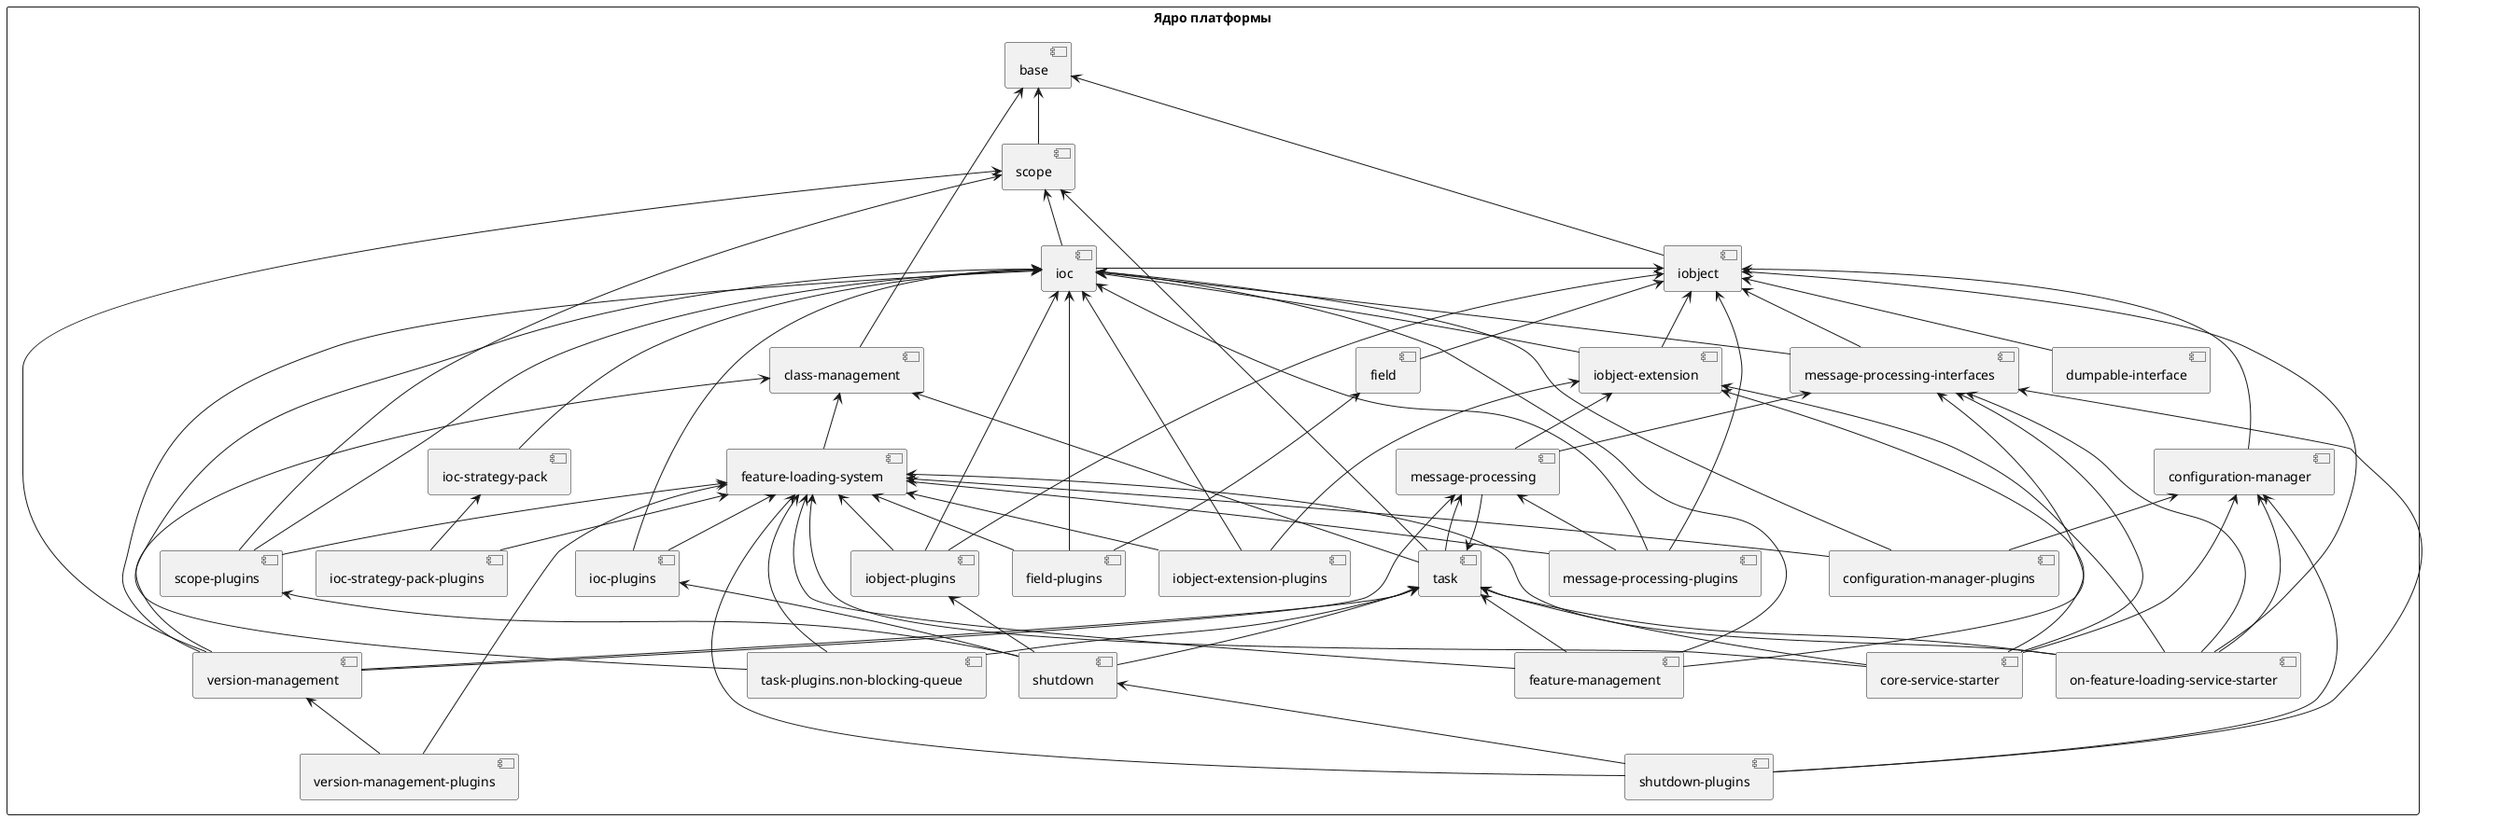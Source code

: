 @startuml

rectangle "Ядро платформы" as core {

component "base" as base
component "class-management" as classmanagement
component "configuration-manager" as cfgmgr
component "configuration-manager-plugins" as cfgmgrplgn
component "core-service-starter" as coresrvstarter
component "dumpable-interface" as dmpinterface
component "feature-loading-system" as featureloadingsystem
component "feature-management" as featuremngmnt
component "field" as field
component "field-plugins"  as fldplgn
component "iobject" as iobject
component "iobject-plugins" as iobjplgn
component "iobject-extension" as iobjectextension
component "iobject-extension-plugins" as iobjextplgn
component "ioc" as ioc
component "ioc-plugins" as iocplgn
component "ioc-strategy-pack" as iocstrtgpck
component "ioc-strategy-pack-plugins" as iocstrtgpckplgn
component "message-processing-interfaces" as messageprocessinginterfaces
component "message-processing" as msgprocessing
component "message-processing-plugins" as messageprocessingplugins
component "on-feature-loading-service-starter" as onfeatureloadsrvstarter
component "scope" as scope
component "scope-plugins" as scopeplgn
component "shutdown" as shutdown
component "shutdown-plugins" as shutdownplgn
component "task" as task
component "task-plugins.non-blocking-queue" as taskplgn
component "version-management" as vermgmnt
component "version-management-plugins" as vermgmtplgn

base <-down- classmanagement

iobject <-left- ioc
scope <-down- ioc

base <-down- iobject

base <-down- scope

classmanagement <-down- featureloadingsystem

ioc <-down- iocplgn
featureloadingsystem <-down- iocplgn

ioc <-down- iocstrtgpck

iocstrtgpck <-down- iocstrtgpckplgn
featureloadingsystem <-down- iocstrtgpckplgn

ioc <-down- messageprocessinginterfaces
iobject <-down- messageprocessinginterfaces

iobject <-down- cfgmgr

cfgmgr <-down- cfgmgrplgn
ioc <-down- cfgmgrplgn
featureloadingsystem <-down- cfgmgrplgn

cfgmgr <-down- coresrvstarter
task <-down- coresrvstarter
messageprocessinginterfaces <-down- coresrvstarter
featureloadingsystem <-down- coresrvstarter
iobjectextension <-down- coresrvstarter

iobject <-down- dmpinterface

messageprocessinginterfaces <-down- featuremngmnt
ioc <-down- featuremngmnt
task <-down- featuremngmnt
featureloadingsystem <-down- featuremngmnt

iobject <-down- field

field <-down- fldplgn
featureloadingsystem <-down- fldplgn
ioc <-down- fldplgn

ioc <-down- iobjplgn
iobject <-down- iobjplgn
featureloadingsystem <-down- iobjplgn

ioc <-down- iobjectextension
iobject <-down- iobjectextension

iobjectextension <-down- iobjextplgn
ioc <-down- iobjextplgn
featureloadingsystem <-down- iobjextplgn

messageprocessinginterfaces <-down- msgprocessing
task <-down- msgprocessing
iobjectextension <-down- msgprocessing

iobject <-down- messageprocessingplugins
ioc <-down- messageprocessingplugins
featureloadingsystem <-down- messageprocessingplugins
msgprocessing <-down- messageprocessingplugins

messageprocessinginterfaces <-down- onfeatureloadsrvstarter
cfgmgr <-down- onfeatureloadsrvstarter
task <-down- onfeatureloadsrvstarter
featureloadingsystem <-down- onfeatureloadsrvstarter
iobject <-down- onfeatureloadsrvstarter
iobjectextension <-down- onfeatureloadsrvstarter

featureloadingsystem <-down- scopeplgn
scope <-down- scopeplgn
ioc <-down- scopeplgn

task <-down- shutdown
scopeplgn <-down- shutdown
iocplgn <-down- shutdown
iobjplgn <-down- shutdown

featureloadingsystem <-down- shutdownplgn
messageprocessinginterfaces <-down- shutdownplgn
cfgmgr <-down- shutdownplgn
shutdown <-down- shutdownplgn

scope <-down- task
classmanagement <-down- task
msgprocessing <-down- task

task <-down- taskplgn
featureloadingsystem <-down- taskplgn
ioc <-down- taskplgn

ioc <-down- vermgmnt
task <-down- vermgmnt
classmanagement <-down- vermgmnt
scope <-down- vermgmnt
msgprocessing <-down- vermgmnt

featureloadingsystem <-down- vermgmtplgn
vermgmnt <-down- vermgmtplgn

}



@enduml